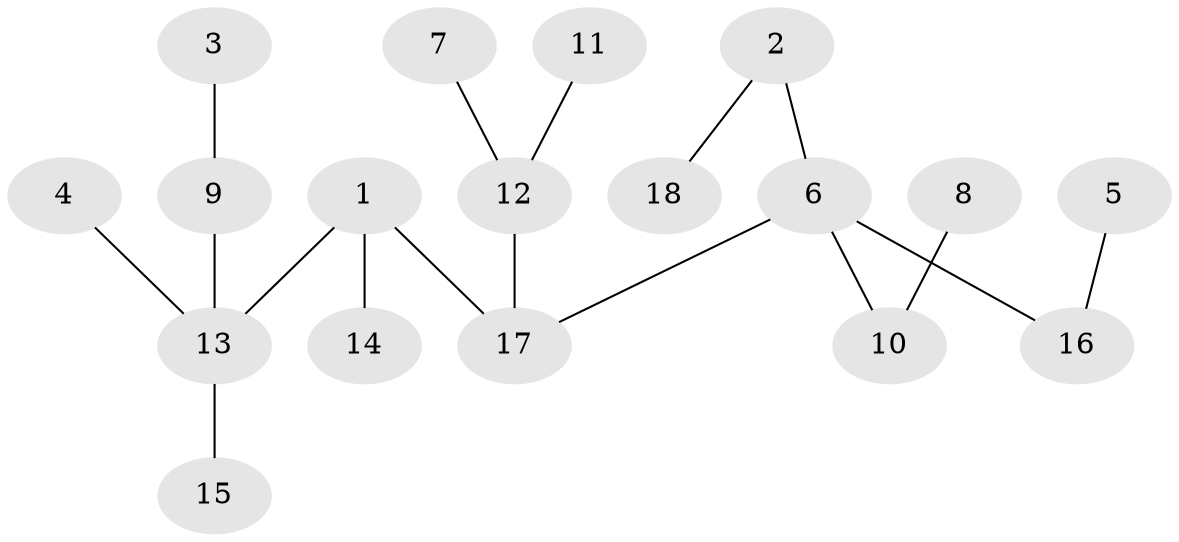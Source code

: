 // original degree distribution, {3: 0.17543859649122806, 6: 0.03508771929824561, 5: 0.03508771929824561, 4: 0.03508771929824561, 2: 0.19298245614035087, 1: 0.5263157894736842}
// Generated by graph-tools (version 1.1) at 2025/37/03/04/25 23:37:23]
// undirected, 18 vertices, 17 edges
graph export_dot {
  node [color=gray90,style=filled];
  1;
  2;
  3;
  4;
  5;
  6;
  7;
  8;
  9;
  10;
  11;
  12;
  13;
  14;
  15;
  16;
  17;
  18;
  1 -- 13 [weight=1.0];
  1 -- 14 [weight=1.0];
  1 -- 17 [weight=1.0];
  2 -- 6 [weight=1.0];
  2 -- 18 [weight=1.0];
  3 -- 9 [weight=1.0];
  4 -- 13 [weight=1.0];
  5 -- 16 [weight=1.0];
  6 -- 10 [weight=1.0];
  6 -- 16 [weight=1.0];
  6 -- 17 [weight=1.0];
  7 -- 12 [weight=1.0];
  8 -- 10 [weight=1.0];
  9 -- 13 [weight=1.0];
  11 -- 12 [weight=1.0];
  12 -- 17 [weight=1.0];
  13 -- 15 [weight=1.0];
}
